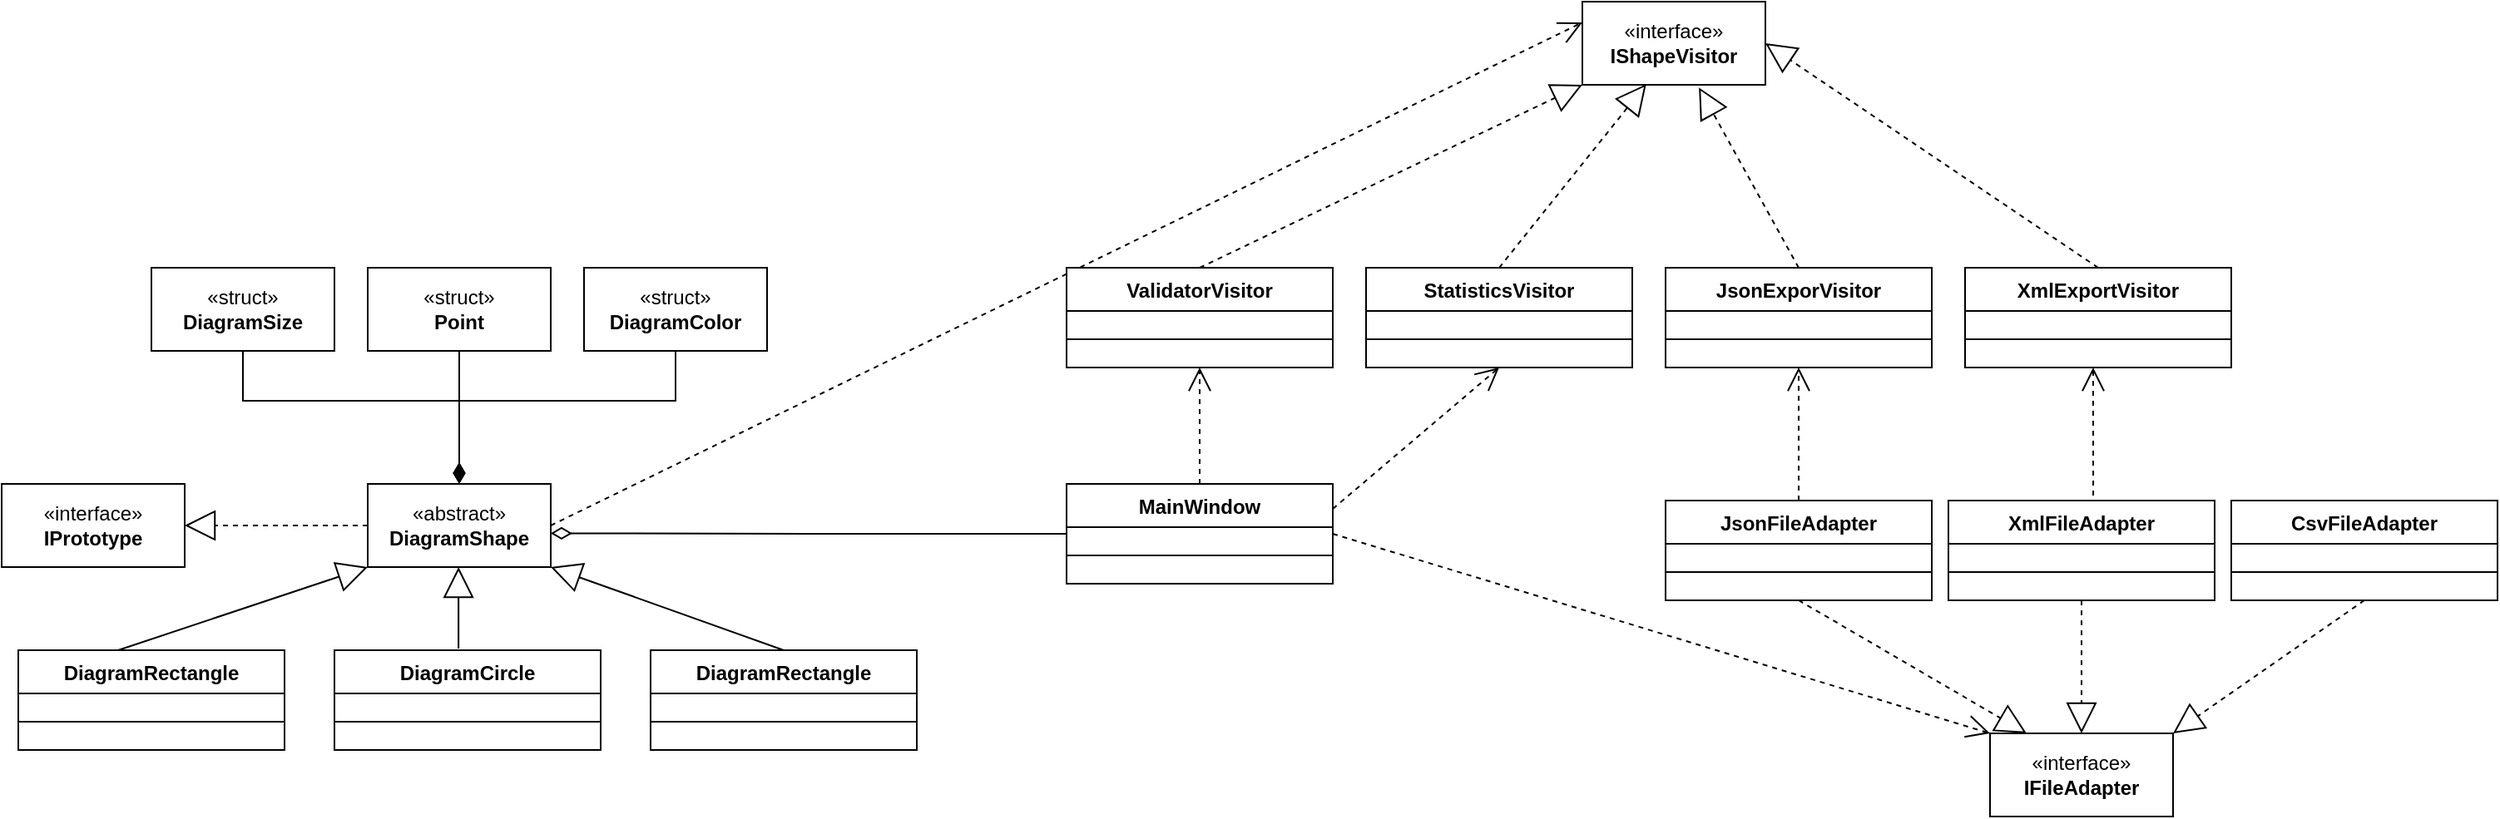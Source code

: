 <mxfile version="27.1.4">
  <diagram id="DiagramEditor_Classes" name="DiagramEditor Classes">
    <mxGraphModel dx="1678" dy="884" grid="1" gridSize="10" guides="1" tooltips="1" connect="1" arrows="1" fold="1" page="1" pageScale="1" pageWidth="1600" pageHeight="1200" math="0" shadow="0">
      <root>
        <mxCell id="0" />
        <mxCell id="1" parent="0" />
        <mxCell id="inheritance1" value="" style="endArrow=block;endSize=16;endFill=0;html=1;exitX=0.5;exitY=0;entryX=0;entryY=1;entryDx=0;entryDy=0;" parent="1" target="iCOaPg8mDRL7lIDDtmXV-1" edge="1">
          <mxGeometry width="160" relative="1" as="geometry">
            <mxPoint x="140" y="570" as="sourcePoint" />
            <mxPoint x="310" y="510" as="targetPoint" />
          </mxGeometry>
        </mxCell>
        <mxCell id="inheritance2" value="" style="endArrow=block;endSize=16;endFill=0;html=1;exitX=0.466;exitY=-0.017;entryX=0.5;entryY=1;exitDx=0;exitDy=0;exitPerimeter=0;" parent="1" source="iCOaPg8mDRL7lIDDtmXV-12" edge="1">
          <mxGeometry width="160" relative="1" as="geometry">
            <mxPoint x="344.58" y="580" as="sourcePoint" />
            <mxPoint x="344.58" y="520" as="targetPoint" />
          </mxGeometry>
        </mxCell>
        <mxCell id="inheritance3" value="" style="endArrow=block;endSize=16;endFill=0;html=1;exitX=0.5;exitY=0;entryX=0.75;entryY=1;exitDx=0;exitDy=0;" parent="1" source="iCOaPg8mDRL7lIDDtmXV-14" edge="1">
          <mxGeometry width="160" relative="1" as="geometry">
            <mxPoint x="570" y="580" as="sourcePoint" />
            <mxPoint x="400" y="520" as="targetPoint" />
          </mxGeometry>
        </mxCell>
        <mxCell id="implements1" value="" style="endArrow=block;dashed=1;endSize=16;endFill=0;html=1;exitX=0.5;exitY=0;entryX=0.349;entryY=0.992;entryDx=0;entryDy=0;exitDx=0;exitDy=0;entryPerimeter=0;" parent="1" source="iCOaPg8mDRL7lIDDtmXV-25" target="iCOaPg8mDRL7lIDDtmXV-19" edge="1">
          <mxGeometry width="160" relative="1" as="geometry">
            <mxPoint x="1160" y="145" as="sourcePoint" />
            <mxPoint x="980" y="70" as="targetPoint" />
          </mxGeometry>
        </mxCell>
        <mxCell id="implements2" value="" style="endArrow=block;dashed=1;endSize=16;endFill=0;html=1;exitX=0.5;exitY=0;entryX=0.637;entryY=1.033;entryDx=0;entryDy=0;exitDx=0;exitDy=0;entryPerimeter=0;" parent="1" source="iCOaPg8mDRL7lIDDtmXV-27" target="iCOaPg8mDRL7lIDDtmXV-19" edge="1">
          <mxGeometry width="160" relative="1" as="geometry">
            <mxPoint x="1370" y="145" as="sourcePoint" />
            <mxPoint x="1040" y="120" as="targetPoint" />
          </mxGeometry>
        </mxCell>
        <mxCell id="implements3" value="" style="endArrow=block;dashed=1;endSize=16;endFill=0;html=1;exitX=0.5;exitY=0;entryX=1;entryY=0.5;entryDx=0;entryDy=0;exitDx=0;exitDy=0;" parent="1" source="iCOaPg8mDRL7lIDDtmXV-29" target="iCOaPg8mDRL7lIDDtmXV-19" edge="1">
          <mxGeometry width="160" relative="1" as="geometry">
            <mxPoint x="1260" y="660" as="sourcePoint" />
            <mxPoint x="1120" y="120" as="targetPoint" />
          </mxGeometry>
        </mxCell>
        <mxCell id="implements4" value="" style="endArrow=block;dashed=1;endSize=16;endFill=0;html=1;exitX=0.5;exitY=0;entryX=0;entryY=1;entryDx=0;entryDy=0;exitDx=0;exitDy=0;" parent="1" source="iCOaPg8mDRL7lIDDtmXV-23" target="iCOaPg8mDRL7lIDDtmXV-19" edge="1">
          <mxGeometry width="160" relative="1" as="geometry">
            <mxPoint x="940" y="155" as="sourcePoint" />
            <mxPoint x="920" y="120" as="targetPoint" />
          </mxGeometry>
        </mxCell>
        <mxCell id="implements5" value="" style="endArrow=block;dashed=1;endSize=16;endFill=0;html=1;exitX=0.5;exitY=1;entryX=0.2;entryY=0;entryDx=0;entryDy=0;entryPerimeter=0;exitDx=0;exitDy=0;" parent="1" source="iCOaPg8mDRL7lIDDtmXV-31" target="iCOaPg8mDRL7lIDDtmXV-20" edge="1">
          <mxGeometry width="160" relative="1" as="geometry">
            <mxPoint x="1170" y="600" as="sourcePoint" />
            <mxPoint x="1287" y="870.96" as="targetPoint" />
          </mxGeometry>
        </mxCell>
        <mxCell id="implements6" value="" style="endArrow=block;dashed=1;endSize=16;endFill=0;html=1;entryX=0.5;entryY=0;entryDx=0;entryDy=0;exitX=0.5;exitY=1;exitDx=0;exitDy=0;" parent="1" source="iCOaPg8mDRL7lIDDtmXV-33" target="iCOaPg8mDRL7lIDDtmXV-20" edge="1">
          <mxGeometry width="160" relative="1" as="geometry">
            <mxPoint x="1380" y="600" as="sourcePoint" />
            <mxPoint x="1320" y="870" as="targetPoint" />
          </mxGeometry>
        </mxCell>
        <mxCell id="implements7" value="" style="endArrow=block;dashed=1;endSize=16;endFill=0;html=1;exitX=0.5;exitY=1;entryX=1;entryY=0;entryDx=0;entryDy=0;exitDx=0;exitDy=0;" parent="1" source="iCOaPg8mDRL7lIDDtmXV-35" target="iCOaPg8mDRL7lIDDtmXV-20" edge="1">
          <mxGeometry width="160" relative="1" as="geometry">
            <mxPoint x="1590" y="580" as="sourcePoint" />
            <mxPoint x="1430" y="870" as="targetPoint" />
          </mxGeometry>
        </mxCell>
        <mxCell id="implements8" value="" style="endArrow=block;dashed=1;endSize=16;endFill=0;html=1;exitX=0;exitY=0.5;entryX=1;entryY=0.5;exitDx=0;exitDy=0;entryDx=0;entryDy=0;" parent="1" source="iCOaPg8mDRL7lIDDtmXV-1" target="iCOaPg8mDRL7lIDDtmXV-18" edge="1">
          <mxGeometry width="160" relative="1" as="geometry">
            <mxPoint x="520" y="550" as="sourcePoint" />
            <mxPoint x="170" y="470" as="targetPoint" />
          </mxGeometry>
        </mxCell>
        <mxCell id="dependency1" value="" style="endArrow=open;dashed=1;endSize=12;html=1;exitX=1;exitY=0.5;entryX=0;entryY=0.25;exitDx=0;exitDy=0;entryDx=0;entryDy=0;" parent="1" source="iCOaPg8mDRL7lIDDtmXV-1" target="iCOaPg8mDRL7lIDDtmXV-19" edge="1">
          <mxGeometry width="160" relative="1" as="geometry">
            <mxPoint x="520" y="620" as="sourcePoint" />
            <mxPoint x="920" y="60" as="targetPoint" />
          </mxGeometry>
        </mxCell>
        <mxCell id="dependency2" value="" style="endArrow=open;dashed=1;endSize=12;html=1;exitX=0.5;exitY=0;entryX=0.5;entryY=1;exitDx=0;exitDy=0;entryDx=0;entryDy=0;" parent="1" source="iCOaPg8mDRL7lIDDtmXV-31" target="iCOaPg8mDRL7lIDDtmXV-27" edge="1">
          <mxGeometry width="160" relative="1" as="geometry">
            <mxPoint x="1170" y="460" as="sourcePoint" />
            <mxPoint x="1370" y="305" as="targetPoint" />
          </mxGeometry>
        </mxCell>
        <mxCell id="dependency3" value="" style="endArrow=open;dashed=1;endSize=12;html=1;exitX=0.544;exitY=-0.05;exitDx=0;exitDy=0;exitPerimeter=0;" parent="1" source="iCOaPg8mDRL7lIDDtmXV-33" edge="1">
          <mxGeometry width="160" relative="1" as="geometry">
            <mxPoint x="1380" y="460" as="sourcePoint" />
            <mxPoint x="1327" y="400" as="targetPoint" />
          </mxGeometry>
        </mxCell>
        <mxCell id="dependency4" value="" style="endArrow=open;dashed=1;endSize=12;html=1;exitX=1;exitY=0.25;entryX=0.5;entryY=1;entryDx=0;entryDy=0;exitDx=0;exitDy=0;" parent="1" source="iCOaPg8mDRL7lIDDtmXV-21" target="iCOaPg8mDRL7lIDDtmXV-25" edge="1">
          <mxGeometry width="160" relative="1" as="geometry">
            <mxPoint x="900" y="460" as="sourcePoint" />
            <mxPoint x="1070" y="355" as="targetPoint" />
          </mxGeometry>
        </mxCell>
        <mxCell id="dependency5" value="" style="endArrow=open;dashed=1;endSize=12;html=1;exitX=0.5;exitY=0;entryX=0.5;entryY=1;entryDx=0;entryDy=0;exitDx=0;exitDy=0;" parent="1" source="iCOaPg8mDRL7lIDDtmXV-21" target="iCOaPg8mDRL7lIDDtmXV-23" edge="1">
          <mxGeometry width="160" relative="1" as="geometry">
            <mxPoint x="760" y="425" as="sourcePoint" />
            <mxPoint x="940" y="355" as="targetPoint" />
          </mxGeometry>
        </mxCell>
        <mxCell id="dependency7" value="" style="endArrow=open;dashed=1;endSize=12;html=1;exitX=1;exitY=0.5;entryX=0;entryY=0;entryDx=0;entryDy=0;exitDx=0;exitDy=0;" parent="1" source="iCOaPg8mDRL7lIDDtmXV-21" target="iCOaPg8mDRL7lIDDtmXV-20" edge="1">
          <mxGeometry width="160" relative="1" as="geometry">
            <mxPoint x="900" y="467" as="sourcePoint" />
            <mxPoint x="1210" y="870" as="targetPoint" />
          </mxGeometry>
        </mxCell>
        <mxCell id="iCOaPg8mDRL7lIDDtmXV-1" value="«abstract»&lt;br&gt;&lt;b&gt;DiagramShape&lt;/b&gt;" style="html=1;whiteSpace=wrap;" vertex="1" parent="1">
          <mxGeometry x="290" y="470" width="110" height="50" as="geometry" />
        </mxCell>
        <mxCell id="iCOaPg8mDRL7lIDDtmXV-6" value="" style="edgeStyle=orthogonalEdgeStyle;rounded=0;orthogonalLoop=1;jettySize=auto;html=1;endArrow=none;startFill=0;" edge="1" parent="1" source="iCOaPg8mDRL7lIDDtmXV-2" target="iCOaPg8mDRL7lIDDtmXV-1">
          <mxGeometry relative="1" as="geometry" />
        </mxCell>
        <mxCell id="iCOaPg8mDRL7lIDDtmXV-2" value="«struct»&lt;br&gt;&lt;b&gt;Point&lt;/b&gt;" style="html=1;whiteSpace=wrap;" vertex="1" parent="1">
          <mxGeometry x="290" y="340" width="110" height="50" as="geometry" />
        </mxCell>
        <mxCell id="iCOaPg8mDRL7lIDDtmXV-7" style="edgeStyle=orthogonalEdgeStyle;rounded=0;orthogonalLoop=1;jettySize=auto;html=1;entryX=0.5;entryY=0;entryDx=0;entryDy=0;endArrow=diamondThin;startFill=0;endFill=1;endSize=10;" edge="1" parent="1" source="iCOaPg8mDRL7lIDDtmXV-3" target="iCOaPg8mDRL7lIDDtmXV-1">
          <mxGeometry relative="1" as="geometry">
            <Array as="points">
              <mxPoint x="475" y="420" />
              <mxPoint x="345" y="420" />
            </Array>
          </mxGeometry>
        </mxCell>
        <mxCell id="iCOaPg8mDRL7lIDDtmXV-3" value="«struct»&lt;br&gt;&lt;b&gt;DiagramColor&lt;/b&gt;" style="html=1;whiteSpace=wrap;" vertex="1" parent="1">
          <mxGeometry x="420" y="340" width="110" height="50" as="geometry" />
        </mxCell>
        <mxCell id="iCOaPg8mDRL7lIDDtmXV-5" style="edgeStyle=orthogonalEdgeStyle;rounded=0;orthogonalLoop=1;jettySize=auto;html=1;endArrow=diamondThin;endFill=1;entryX=0.5;entryY=0;entryDx=0;entryDy=0;endSize=10;" edge="1" parent="1" source="iCOaPg8mDRL7lIDDtmXV-4" target="iCOaPg8mDRL7lIDDtmXV-1">
          <mxGeometry relative="1" as="geometry">
            <mxPoint x="215" y="570" as="targetPoint" />
            <Array as="points">
              <mxPoint x="215" y="420" />
              <mxPoint x="345" y="420" />
            </Array>
          </mxGeometry>
        </mxCell>
        <mxCell id="iCOaPg8mDRL7lIDDtmXV-4" value="«struct»&lt;br&gt;&lt;b&gt;DiagramSize&lt;/b&gt;" style="html=1;whiteSpace=wrap;" vertex="1" parent="1">
          <mxGeometry x="160" y="340" width="110" height="50" as="geometry" />
        </mxCell>
        <mxCell id="iCOaPg8mDRL7lIDDtmXV-8" value="DiagramRectangle" style="swimlane;fontStyle=1;align=center;verticalAlign=top;childLayout=stackLayout;horizontal=1;startSize=26;horizontalStack=0;resizeParent=1;resizeParentMax=0;resizeLast=0;collapsible=1;marginBottom=0;whiteSpace=wrap;html=1;" vertex="1" parent="1">
          <mxGeometry x="80" y="570" width="160" height="60" as="geometry" />
        </mxCell>
        <mxCell id="iCOaPg8mDRL7lIDDtmXV-10" value="" style="line;strokeWidth=1;fillColor=none;align=left;verticalAlign=middle;spacingTop=-1;spacingLeft=3;spacingRight=3;rotatable=0;labelPosition=right;points=[];portConstraint=eastwest;strokeColor=inherit;" vertex="1" parent="iCOaPg8mDRL7lIDDtmXV-8">
          <mxGeometry y="26" width="160" height="34" as="geometry" />
        </mxCell>
        <mxCell id="iCOaPg8mDRL7lIDDtmXV-12" value="DiagramCircle&lt;div&gt;&lt;br&gt;&lt;/div&gt;" style="swimlane;fontStyle=1;align=center;verticalAlign=top;childLayout=stackLayout;horizontal=1;startSize=26;horizontalStack=0;resizeParent=1;resizeParentMax=0;resizeLast=0;collapsible=1;marginBottom=0;whiteSpace=wrap;html=1;" vertex="1" parent="1">
          <mxGeometry x="270" y="570" width="160" height="60" as="geometry" />
        </mxCell>
        <mxCell id="iCOaPg8mDRL7lIDDtmXV-13" value="" style="line;strokeWidth=1;fillColor=none;align=left;verticalAlign=middle;spacingTop=-1;spacingLeft=3;spacingRight=3;rotatable=0;labelPosition=right;points=[];portConstraint=eastwest;strokeColor=inherit;" vertex="1" parent="iCOaPg8mDRL7lIDDtmXV-12">
          <mxGeometry y="26" width="160" height="34" as="geometry" />
        </mxCell>
        <mxCell id="iCOaPg8mDRL7lIDDtmXV-14" value="DiagramRectangle" style="swimlane;fontStyle=1;align=center;verticalAlign=top;childLayout=stackLayout;horizontal=1;startSize=26;horizontalStack=0;resizeParent=1;resizeParentMax=0;resizeLast=0;collapsible=1;marginBottom=0;whiteSpace=wrap;html=1;" vertex="1" parent="1">
          <mxGeometry x="460" y="570" width="160" height="60" as="geometry" />
        </mxCell>
        <mxCell id="iCOaPg8mDRL7lIDDtmXV-15" value="" style="line;strokeWidth=1;fillColor=none;align=left;verticalAlign=middle;spacingTop=-1;spacingLeft=3;spacingRight=3;rotatable=0;labelPosition=right;points=[];portConstraint=eastwest;strokeColor=inherit;" vertex="1" parent="iCOaPg8mDRL7lIDDtmXV-14">
          <mxGeometry y="26" width="160" height="34" as="geometry" />
        </mxCell>
        <mxCell id="iCOaPg8mDRL7lIDDtmXV-18" value="«interface»&lt;br&gt;&lt;b&gt;IPrototype&lt;/b&gt;" style="html=1;whiteSpace=wrap;" vertex="1" parent="1">
          <mxGeometry x="70" y="470" width="110" height="50" as="geometry" />
        </mxCell>
        <mxCell id="iCOaPg8mDRL7lIDDtmXV-19" value="«interface»&lt;br&gt;&lt;b&gt;IShapeVisitor&lt;/b&gt;" style="html=1;whiteSpace=wrap;" vertex="1" parent="1">
          <mxGeometry x="1020" y="180" width="110" height="50" as="geometry" />
        </mxCell>
        <mxCell id="iCOaPg8mDRL7lIDDtmXV-20" value="«interface»&lt;br&gt;&lt;b&gt;IFileAdapter&lt;/b&gt;" style="html=1;whiteSpace=wrap;" vertex="1" parent="1">
          <mxGeometry x="1265" y="620" width="110" height="50" as="geometry" />
        </mxCell>
        <mxCell id="iCOaPg8mDRL7lIDDtmXV-38" style="edgeStyle=orthogonalEdgeStyle;rounded=0;orthogonalLoop=1;jettySize=auto;html=1;endArrow=diamondThin;endFill=0;endSize=10;exitX=0;exitY=0.5;exitDx=0;exitDy=0;" edge="1" parent="1" source="iCOaPg8mDRL7lIDDtmXV-21">
          <mxGeometry relative="1" as="geometry">
            <mxPoint x="400" y="499.71" as="targetPoint" />
            <mxPoint x="660" y="499.739" as="sourcePoint" />
          </mxGeometry>
        </mxCell>
        <mxCell id="iCOaPg8mDRL7lIDDtmXV-21" value="MainWindow" style="swimlane;fontStyle=1;align=center;verticalAlign=top;childLayout=stackLayout;horizontal=1;startSize=26;horizontalStack=0;resizeParent=1;resizeParentMax=0;resizeLast=0;collapsible=1;marginBottom=0;whiteSpace=wrap;html=1;" vertex="1" parent="1">
          <mxGeometry x="710" y="470" width="160" height="60" as="geometry" />
        </mxCell>
        <mxCell id="iCOaPg8mDRL7lIDDtmXV-22" value="" style="line;strokeWidth=1;fillColor=none;align=left;verticalAlign=middle;spacingTop=-1;spacingLeft=3;spacingRight=3;rotatable=0;labelPosition=right;points=[];portConstraint=eastwest;strokeColor=inherit;" vertex="1" parent="iCOaPg8mDRL7lIDDtmXV-21">
          <mxGeometry y="26" width="160" height="34" as="geometry" />
        </mxCell>
        <mxCell id="iCOaPg8mDRL7lIDDtmXV-23" value="ValidatorVisitor" style="swimlane;fontStyle=1;align=center;verticalAlign=top;childLayout=stackLayout;horizontal=1;startSize=26;horizontalStack=0;resizeParent=1;resizeParentMax=0;resizeLast=0;collapsible=1;marginBottom=0;whiteSpace=wrap;html=1;" vertex="1" parent="1">
          <mxGeometry x="710" y="340" width="160" height="60" as="geometry" />
        </mxCell>
        <mxCell id="iCOaPg8mDRL7lIDDtmXV-24" value="" style="line;strokeWidth=1;fillColor=none;align=left;verticalAlign=middle;spacingTop=-1;spacingLeft=3;spacingRight=3;rotatable=0;labelPosition=right;points=[];portConstraint=eastwest;strokeColor=inherit;" vertex="1" parent="iCOaPg8mDRL7lIDDtmXV-23">
          <mxGeometry y="26" width="160" height="34" as="geometry" />
        </mxCell>
        <mxCell id="iCOaPg8mDRL7lIDDtmXV-25" value="StatisticsVisitor" style="swimlane;fontStyle=1;align=center;verticalAlign=top;childLayout=stackLayout;horizontal=1;startSize=26;horizontalStack=0;resizeParent=1;resizeParentMax=0;resizeLast=0;collapsible=1;marginBottom=0;whiteSpace=wrap;html=1;" vertex="1" parent="1">
          <mxGeometry x="890" y="340" width="160" height="60" as="geometry" />
        </mxCell>
        <mxCell id="iCOaPg8mDRL7lIDDtmXV-26" value="" style="line;strokeWidth=1;fillColor=none;align=left;verticalAlign=middle;spacingTop=-1;spacingLeft=3;spacingRight=3;rotatable=0;labelPosition=right;points=[];portConstraint=eastwest;strokeColor=inherit;" vertex="1" parent="iCOaPg8mDRL7lIDDtmXV-25">
          <mxGeometry y="26" width="160" height="34" as="geometry" />
        </mxCell>
        <mxCell id="iCOaPg8mDRL7lIDDtmXV-27" value="JsonExporVisitor" style="swimlane;fontStyle=1;align=center;verticalAlign=top;childLayout=stackLayout;horizontal=1;startSize=26;horizontalStack=0;resizeParent=1;resizeParentMax=0;resizeLast=0;collapsible=1;marginBottom=0;whiteSpace=wrap;html=1;" vertex="1" parent="1">
          <mxGeometry x="1070" y="340" width="160" height="60" as="geometry" />
        </mxCell>
        <mxCell id="iCOaPg8mDRL7lIDDtmXV-28" value="" style="line;strokeWidth=1;fillColor=none;align=left;verticalAlign=middle;spacingTop=-1;spacingLeft=3;spacingRight=3;rotatable=0;labelPosition=right;points=[];portConstraint=eastwest;strokeColor=inherit;" vertex="1" parent="iCOaPg8mDRL7lIDDtmXV-27">
          <mxGeometry y="26" width="160" height="34" as="geometry" />
        </mxCell>
        <mxCell id="iCOaPg8mDRL7lIDDtmXV-29" value="XmlExportVisitor" style="swimlane;fontStyle=1;align=center;verticalAlign=top;childLayout=stackLayout;horizontal=1;startSize=26;horizontalStack=0;resizeParent=1;resizeParentMax=0;resizeLast=0;collapsible=1;marginBottom=0;whiteSpace=wrap;html=1;" vertex="1" parent="1">
          <mxGeometry x="1250" y="340" width="160" height="60" as="geometry" />
        </mxCell>
        <mxCell id="iCOaPg8mDRL7lIDDtmXV-30" value="" style="line;strokeWidth=1;fillColor=none;align=left;verticalAlign=middle;spacingTop=-1;spacingLeft=3;spacingRight=3;rotatable=0;labelPosition=right;points=[];portConstraint=eastwest;strokeColor=inherit;" vertex="1" parent="iCOaPg8mDRL7lIDDtmXV-29">
          <mxGeometry y="26" width="160" height="34" as="geometry" />
        </mxCell>
        <mxCell id="iCOaPg8mDRL7lIDDtmXV-31" value="JsonFileAdapter" style="swimlane;fontStyle=1;align=center;verticalAlign=top;childLayout=stackLayout;horizontal=1;startSize=26;horizontalStack=0;resizeParent=1;resizeParentMax=0;resizeLast=0;collapsible=1;marginBottom=0;whiteSpace=wrap;html=1;" vertex="1" parent="1">
          <mxGeometry x="1070" y="480" width="160" height="60" as="geometry" />
        </mxCell>
        <mxCell id="iCOaPg8mDRL7lIDDtmXV-32" value="" style="line;strokeWidth=1;fillColor=none;align=left;verticalAlign=middle;spacingTop=-1;spacingLeft=3;spacingRight=3;rotatable=0;labelPosition=right;points=[];portConstraint=eastwest;strokeColor=inherit;" vertex="1" parent="iCOaPg8mDRL7lIDDtmXV-31">
          <mxGeometry y="26" width="160" height="34" as="geometry" />
        </mxCell>
        <mxCell id="iCOaPg8mDRL7lIDDtmXV-33" value="XmlFileAdapter" style="swimlane;fontStyle=1;align=center;verticalAlign=top;childLayout=stackLayout;horizontal=1;startSize=26;horizontalStack=0;resizeParent=1;resizeParentMax=0;resizeLast=0;collapsible=1;marginBottom=0;whiteSpace=wrap;html=1;" vertex="1" parent="1">
          <mxGeometry x="1240" y="480" width="160" height="60" as="geometry" />
        </mxCell>
        <mxCell id="iCOaPg8mDRL7lIDDtmXV-34" value="" style="line;strokeWidth=1;fillColor=none;align=left;verticalAlign=middle;spacingTop=-1;spacingLeft=3;spacingRight=3;rotatable=0;labelPosition=right;points=[];portConstraint=eastwest;strokeColor=inherit;" vertex="1" parent="iCOaPg8mDRL7lIDDtmXV-33">
          <mxGeometry y="26" width="160" height="34" as="geometry" />
        </mxCell>
        <mxCell id="iCOaPg8mDRL7lIDDtmXV-35" value="CsvFileAdapter" style="swimlane;fontStyle=1;align=center;verticalAlign=top;childLayout=stackLayout;horizontal=1;startSize=26;horizontalStack=0;resizeParent=1;resizeParentMax=0;resizeLast=0;collapsible=1;marginBottom=0;whiteSpace=wrap;html=1;" vertex="1" parent="1">
          <mxGeometry x="1410" y="480" width="160" height="60" as="geometry" />
        </mxCell>
        <mxCell id="iCOaPg8mDRL7lIDDtmXV-36" value="" style="line;strokeWidth=1;fillColor=none;align=left;verticalAlign=middle;spacingTop=-1;spacingLeft=3;spacingRight=3;rotatable=0;labelPosition=right;points=[];portConstraint=eastwest;strokeColor=inherit;" vertex="1" parent="iCOaPg8mDRL7lIDDtmXV-35">
          <mxGeometry y="26" width="160" height="34" as="geometry" />
        </mxCell>
      </root>
    </mxGraphModel>
  </diagram>
</mxfile>
